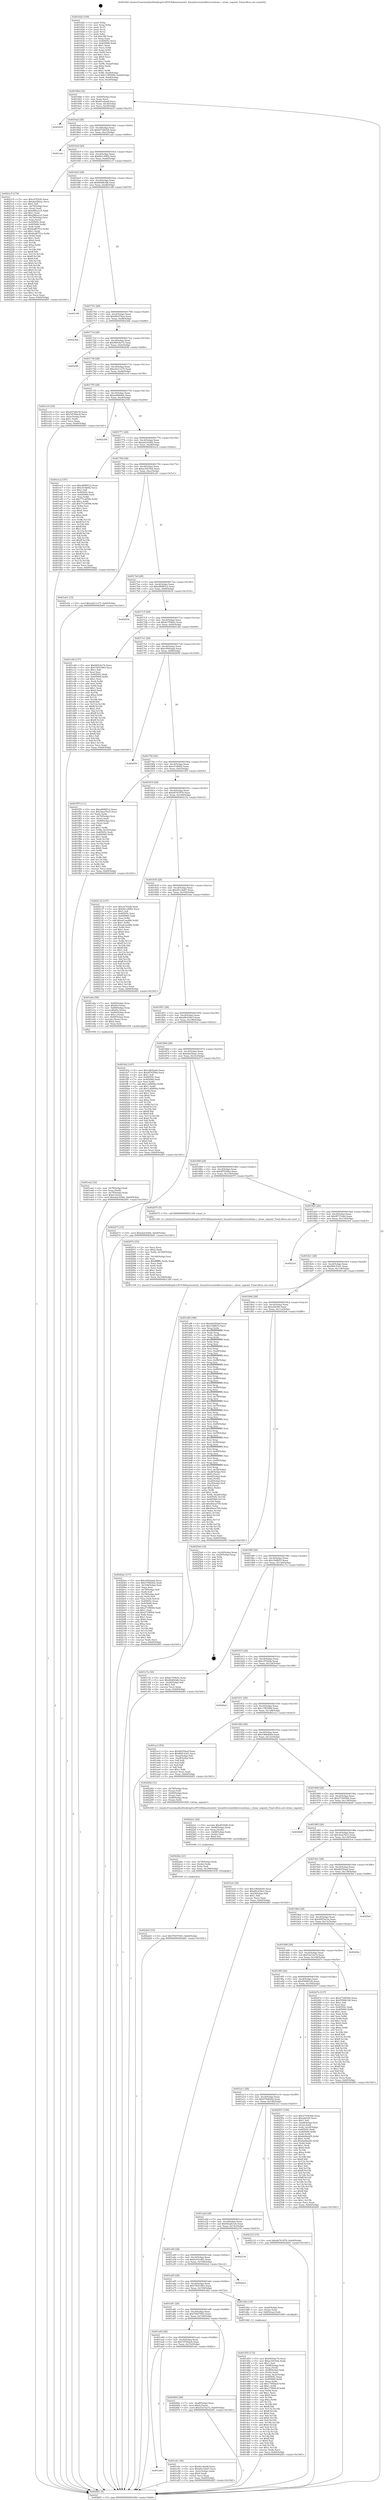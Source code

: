 digraph "0x401620" {
  label = "0x401620 (/mnt/c/Users/mathe/Desktop/tcc/POCII/binaries/extr_linuxdriversmtddevicesslram.c_slram_unpoint_Final-ollvm.out::main(0))"
  labelloc = "t"
  node[shape=record]

  Entry [label="",width=0.3,height=0.3,shape=circle,fillcolor=black,style=filled]
  "0x40168d" [label="{
     0x40168d [32]\l
     | [instrs]\l
     &nbsp;&nbsp;0x40168d \<+6\>: mov -0xb0(%rbp),%eax\l
     &nbsp;&nbsp;0x401693 \<+2\>: mov %eax,%ecx\l
     &nbsp;&nbsp;0x401695 \<+6\>: sub $0x81cdaa4f,%ecx\l
     &nbsp;&nbsp;0x40169b \<+6\>: mov %eax,-0xc4(%rbp)\l
     &nbsp;&nbsp;0x4016a1 \<+6\>: mov %ecx,-0xc8(%rbp)\l
     &nbsp;&nbsp;0x4016a7 \<+6\>: je 000000000040243f \<main+0xe1f\>\l
  }"]
  "0x40243f" [label="{
     0x40243f\l
  }", style=dashed]
  "0x4016ad" [label="{
     0x4016ad [28]\l
     | [instrs]\l
     &nbsp;&nbsp;0x4016ad \<+5\>: jmp 00000000004016b2 \<main+0x92\>\l
     &nbsp;&nbsp;0x4016b2 \<+6\>: mov -0xc4(%rbp),%eax\l
     &nbsp;&nbsp;0x4016b8 \<+5\>: sub $0x83728230,%eax\l
     &nbsp;&nbsp;0x4016bd \<+6\>: mov %eax,-0xcc(%rbp)\l
     &nbsp;&nbsp;0x4016c3 \<+6\>: je 0000000000401e2e \<main+0x80e\>\l
  }"]
  Exit [label="",width=0.3,height=0.3,shape=circle,fillcolor=black,style=filled,peripheries=2]
  "0x401e2e" [label="{
     0x401e2e\l
  }", style=dashed]
  "0x4016c9" [label="{
     0x4016c9 [28]\l
     | [instrs]\l
     &nbsp;&nbsp;0x4016c9 \<+5\>: jmp 00000000004016ce \<main+0xae\>\l
     &nbsp;&nbsp;0x4016ce \<+6\>: mov -0xc4(%rbp),%eax\l
     &nbsp;&nbsp;0x4016d4 \<+5\>: sub $0x861c4902,%eax\l
     &nbsp;&nbsp;0x4016d9 \<+6\>: mov %eax,-0xd0(%rbp)\l
     &nbsp;&nbsp;0x4016df \<+6\>: je 00000000004021c5 \<main+0xba5\>\l
  }"]
  "0x4022d3" [label="{
     0x4022d3 [15]\l
     | [instrs]\l
     &nbsp;&nbsp;0x4022d3 \<+10\>: movl $0x79457603,-0xb0(%rbp)\l
     &nbsp;&nbsp;0x4022dd \<+5\>: jmp 00000000004026f1 \<main+0x10d1\>\l
  }"]
  "0x4021c5" [label="{
     0x4021c5 [174]\l
     | [instrs]\l
     &nbsp;&nbsp;0x4021c5 \<+5\>: mov $0xc47022b,%eax\l
     &nbsp;&nbsp;0x4021ca \<+5\>: mov $0xdad3baac,%ecx\l
     &nbsp;&nbsp;0x4021cf \<+2\>: mov $0x1,%dl\l
     &nbsp;&nbsp;0x4021d1 \<+4\>: mov -0x70(%rbp),%rsi\l
     &nbsp;&nbsp;0x4021d5 \<+2\>: mov (%rsi),%edi\l
     &nbsp;&nbsp;0x4021d7 \<+6\>: sub $0xd9fea1e5,%edi\l
     &nbsp;&nbsp;0x4021dd \<+3\>: add $0x1,%edi\l
     &nbsp;&nbsp;0x4021e0 \<+6\>: add $0xd9fea1e5,%edi\l
     &nbsp;&nbsp;0x4021e6 \<+4\>: mov -0x70(%rbp),%rsi\l
     &nbsp;&nbsp;0x4021ea \<+2\>: mov %edi,(%rsi)\l
     &nbsp;&nbsp;0x4021ec \<+7\>: mov 0x40505c,%edi\l
     &nbsp;&nbsp;0x4021f3 \<+8\>: mov 0x405060,%r8d\l
     &nbsp;&nbsp;0x4021fb \<+3\>: mov %edi,%r9d\l
     &nbsp;&nbsp;0x4021fe \<+7\>: sub $0x6ed8751a,%r9d\l
     &nbsp;&nbsp;0x402205 \<+4\>: sub $0x1,%r9d\l
     &nbsp;&nbsp;0x402209 \<+7\>: add $0x6ed8751a,%r9d\l
     &nbsp;&nbsp;0x402210 \<+4\>: imul %r9d,%edi\l
     &nbsp;&nbsp;0x402214 \<+3\>: and $0x1,%edi\l
     &nbsp;&nbsp;0x402217 \<+3\>: cmp $0x0,%edi\l
     &nbsp;&nbsp;0x40221a \<+4\>: sete %r10b\l
     &nbsp;&nbsp;0x40221e \<+4\>: cmp $0xa,%r8d\l
     &nbsp;&nbsp;0x402222 \<+4\>: setl %r11b\l
     &nbsp;&nbsp;0x402226 \<+3\>: mov %r10b,%bl\l
     &nbsp;&nbsp;0x402229 \<+3\>: xor $0xff,%bl\l
     &nbsp;&nbsp;0x40222c \<+3\>: mov %r11b,%r14b\l
     &nbsp;&nbsp;0x40222f \<+4\>: xor $0xff,%r14b\l
     &nbsp;&nbsp;0x402233 \<+3\>: xor $0x0,%dl\l
     &nbsp;&nbsp;0x402236 \<+3\>: mov %bl,%r15b\l
     &nbsp;&nbsp;0x402239 \<+4\>: and $0x0,%r15b\l
     &nbsp;&nbsp;0x40223d \<+3\>: and %dl,%r10b\l
     &nbsp;&nbsp;0x402240 \<+3\>: mov %r14b,%r12b\l
     &nbsp;&nbsp;0x402243 \<+4\>: and $0x0,%r12b\l
     &nbsp;&nbsp;0x402247 \<+3\>: and %dl,%r11b\l
     &nbsp;&nbsp;0x40224a \<+3\>: or %r10b,%r15b\l
     &nbsp;&nbsp;0x40224d \<+3\>: or %r11b,%r12b\l
     &nbsp;&nbsp;0x402250 \<+3\>: xor %r12b,%r15b\l
     &nbsp;&nbsp;0x402253 \<+3\>: or %r14b,%bl\l
     &nbsp;&nbsp;0x402256 \<+3\>: xor $0xff,%bl\l
     &nbsp;&nbsp;0x402259 \<+3\>: or $0x0,%dl\l
     &nbsp;&nbsp;0x40225c \<+2\>: and %dl,%bl\l
     &nbsp;&nbsp;0x40225e \<+3\>: or %bl,%r15b\l
     &nbsp;&nbsp;0x402261 \<+4\>: test $0x1,%r15b\l
     &nbsp;&nbsp;0x402265 \<+3\>: cmovne %ecx,%eax\l
     &nbsp;&nbsp;0x402268 \<+6\>: mov %eax,-0xb0(%rbp)\l
     &nbsp;&nbsp;0x40226e \<+5\>: jmp 00000000004026f1 \<main+0x10d1\>\l
  }"]
  "0x4016e5" [label="{
     0x4016e5 [28]\l
     | [instrs]\l
     &nbsp;&nbsp;0x4016e5 \<+5\>: jmp 00000000004016ea \<main+0xca\>\l
     &nbsp;&nbsp;0x4016ea \<+6\>: mov -0xc4(%rbp),%eax\l
     &nbsp;&nbsp;0x4016f0 \<+5\>: sub $0x864fb3db,%eax\l
     &nbsp;&nbsp;0x4016f5 \<+6\>: mov %eax,-0xd4(%rbp)\l
     &nbsp;&nbsp;0x4016fb \<+6\>: je 0000000000401c98 \<main+0x678\>\l
  }"]
  "0x4022be" [label="{
     0x4022be [21]\l
     | [instrs]\l
     &nbsp;&nbsp;0x4022be \<+4\>: mov -0x78(%rbp),%rdx\l
     &nbsp;&nbsp;0x4022c2 \<+3\>: mov (%rdx),%rdx\l
     &nbsp;&nbsp;0x4022c5 \<+3\>: mov %rdx,%rdi\l
     &nbsp;&nbsp;0x4022c8 \<+6\>: mov %eax,-0x168(%rbp)\l
     &nbsp;&nbsp;0x4022ce \<+5\>: call 0000000000401030 \<free@plt\>\l
     | [calls]\l
     &nbsp;&nbsp;0x401030 \{1\} (unknown)\l
  }"]
  "0x401c98" [label="{
     0x401c98\l
  }", style=dashed]
  "0x401701" [label="{
     0x401701 [28]\l
     | [instrs]\l
     &nbsp;&nbsp;0x401701 \<+5\>: jmp 0000000000401706 \<main+0xe6\>\l
     &nbsp;&nbsp;0x401706 \<+6\>: mov -0xc4(%rbp),%eax\l
     &nbsp;&nbsp;0x40170c \<+5\>: sub $0x89c076ca,%eax\l
     &nbsp;&nbsp;0x401711 \<+6\>: mov %eax,-0xd8(%rbp)\l
     &nbsp;&nbsp;0x401717 \<+6\>: je 00000000004023bb \<main+0xd9b\>\l
  }"]
  "0x4022a1" [label="{
     0x4022a1 [29]\l
     | [instrs]\l
     &nbsp;&nbsp;0x4022a1 \<+10\>: movabs $0x4030d6,%rdi\l
     &nbsp;&nbsp;0x4022ab \<+4\>: mov -0x68(%rbp),%rdx\l
     &nbsp;&nbsp;0x4022af \<+2\>: mov %eax,(%rdx)\l
     &nbsp;&nbsp;0x4022b1 \<+4\>: mov -0x68(%rbp),%rdx\l
     &nbsp;&nbsp;0x4022b5 \<+2\>: mov (%rdx),%esi\l
     &nbsp;&nbsp;0x4022b7 \<+2\>: mov $0x0,%al\l
     &nbsp;&nbsp;0x4022b9 \<+5\>: call 0000000000401040 \<printf@plt\>\l
     | [calls]\l
     &nbsp;&nbsp;0x401040 \{1\} (unknown)\l
  }"]
  "0x4023bb" [label="{
     0x4023bb\l
  }", style=dashed]
  "0x40171d" [label="{
     0x40171d [28]\l
     | [instrs]\l
     &nbsp;&nbsp;0x40171d \<+5\>: jmp 0000000000401722 \<main+0x102\>\l
     &nbsp;&nbsp;0x401722 \<+6\>: mov -0xc4(%rbp),%eax\l
     &nbsp;&nbsp;0x401728 \<+5\>: sub $0x945cbc74,%eax\l
     &nbsp;&nbsp;0x40172d \<+6\>: mov %eax,-0xdc(%rbp)\l
     &nbsp;&nbsp;0x401733 \<+6\>: je 00000000004025fb \<main+0xfdb\>\l
  }"]
  "0x4020ae" [label="{
     0x4020ae [117]\l
     | [instrs]\l
     &nbsp;&nbsp;0x4020ae \<+5\>: mov $0xc0042aab,%ecx\l
     &nbsp;&nbsp;0x4020b3 \<+5\>: mov $0x57f48262,%edx\l
     &nbsp;&nbsp;0x4020b8 \<+6\>: mov -0x164(%rbp),%esi\l
     &nbsp;&nbsp;0x4020be \<+3\>: imul %eax,%esi\l
     &nbsp;&nbsp;0x4020c1 \<+4\>: mov -0x78(%rbp),%r8\l
     &nbsp;&nbsp;0x4020c5 \<+3\>: mov (%r8),%r8\l
     &nbsp;&nbsp;0x4020c8 \<+4\>: mov -0x70(%rbp),%r9\l
     &nbsp;&nbsp;0x4020cc \<+3\>: movslq (%r9),%r9\l
     &nbsp;&nbsp;0x4020cf \<+4\>: mov %esi,(%r8,%r9,4)\l
     &nbsp;&nbsp;0x4020d3 \<+7\>: mov 0x40505c,%eax\l
     &nbsp;&nbsp;0x4020da \<+7\>: mov 0x405060,%esi\l
     &nbsp;&nbsp;0x4020e1 \<+2\>: mov %eax,%edi\l
     &nbsp;&nbsp;0x4020e3 \<+6\>: sub $0x271f8004,%edi\l
     &nbsp;&nbsp;0x4020e9 \<+3\>: sub $0x1,%edi\l
     &nbsp;&nbsp;0x4020ec \<+6\>: add $0x271f8004,%edi\l
     &nbsp;&nbsp;0x4020f2 \<+3\>: imul %edi,%eax\l
     &nbsp;&nbsp;0x4020f5 \<+3\>: and $0x1,%eax\l
     &nbsp;&nbsp;0x4020f8 \<+3\>: cmp $0x0,%eax\l
     &nbsp;&nbsp;0x4020fb \<+4\>: sete %r10b\l
     &nbsp;&nbsp;0x4020ff \<+3\>: cmp $0xa,%esi\l
     &nbsp;&nbsp;0x402102 \<+4\>: setl %r11b\l
     &nbsp;&nbsp;0x402106 \<+3\>: mov %r10b,%bl\l
     &nbsp;&nbsp;0x402109 \<+3\>: and %r11b,%bl\l
     &nbsp;&nbsp;0x40210c \<+3\>: xor %r11b,%r10b\l
     &nbsp;&nbsp;0x40210f \<+3\>: or %r10b,%bl\l
     &nbsp;&nbsp;0x402112 \<+3\>: test $0x1,%bl\l
     &nbsp;&nbsp;0x402115 \<+3\>: cmovne %edx,%ecx\l
     &nbsp;&nbsp;0x402118 \<+6\>: mov %ecx,-0xb0(%rbp)\l
     &nbsp;&nbsp;0x40211e \<+5\>: jmp 00000000004026f1 \<main+0x10d1\>\l
  }"]
  "0x4025fb" [label="{
     0x4025fb\l
  }", style=dashed]
  "0x401739" [label="{
     0x401739 [28]\l
     | [instrs]\l
     &nbsp;&nbsp;0x401739 \<+5\>: jmp 000000000040173e \<main+0x11e\>\l
     &nbsp;&nbsp;0x40173e \<+6\>: mov -0xc4(%rbp),%eax\l
     &nbsp;&nbsp;0x401744 \<+5\>: sub $0xa4211a75,%eax\l
     &nbsp;&nbsp;0x401749 \<+6\>: mov %eax,-0xe0(%rbp)\l
     &nbsp;&nbsp;0x40174f \<+6\>: je 0000000000401e10 \<main+0x7f0\>\l
  }"]
  "0x40207a" [label="{
     0x40207a [52]\l
     | [instrs]\l
     &nbsp;&nbsp;0x40207a \<+2\>: xor %ecx,%ecx\l
     &nbsp;&nbsp;0x40207c \<+5\>: mov $0x2,%edx\l
     &nbsp;&nbsp;0x402081 \<+6\>: mov %edx,-0x160(%rbp)\l
     &nbsp;&nbsp;0x402087 \<+1\>: cltd\l
     &nbsp;&nbsp;0x402088 \<+6\>: mov -0x160(%rbp),%esi\l
     &nbsp;&nbsp;0x40208e \<+2\>: idiv %esi\l
     &nbsp;&nbsp;0x402090 \<+6\>: imul $0xfffffffe,%edx,%edx\l
     &nbsp;&nbsp;0x402096 \<+2\>: mov %ecx,%edi\l
     &nbsp;&nbsp;0x402098 \<+2\>: sub %edx,%edi\l
     &nbsp;&nbsp;0x40209a \<+2\>: mov %ecx,%edx\l
     &nbsp;&nbsp;0x40209c \<+3\>: sub $0x1,%edx\l
     &nbsp;&nbsp;0x40209f \<+2\>: add %edx,%edi\l
     &nbsp;&nbsp;0x4020a1 \<+2\>: sub %edi,%ecx\l
     &nbsp;&nbsp;0x4020a3 \<+6\>: mov %ecx,-0x164(%rbp)\l
     &nbsp;&nbsp;0x4020a9 \<+5\>: call 0000000000401160 \<next_i\>\l
     | [calls]\l
     &nbsp;&nbsp;0x401160 \{1\} (/mnt/c/Users/mathe/Desktop/tcc/POCII/binaries/extr_linuxdriversmtddevicesslram.c_slram_unpoint_Final-ollvm.out::next_i)\l
  }"]
  "0x401e10" [label="{
     0x401e10 [30]\l
     | [instrs]\l
     &nbsp;&nbsp;0x401e10 \<+5\>: mov $0x83728230,%eax\l
     &nbsp;&nbsp;0x401e15 \<+5\>: mov $0x7d700ac8,%ecx\l
     &nbsp;&nbsp;0x401e1a \<+3\>: mov -0x2c(%rbp),%edx\l
     &nbsp;&nbsp;0x401e1d \<+3\>: cmp $0x1,%edx\l
     &nbsp;&nbsp;0x401e20 \<+3\>: cmovl %ecx,%eax\l
     &nbsp;&nbsp;0x401e23 \<+6\>: mov %eax,-0xb0(%rbp)\l
     &nbsp;&nbsp;0x401e29 \<+5\>: jmp 00000000004026f1 \<main+0x10d1\>\l
  }"]
  "0x401755" [label="{
     0x401755 [28]\l
     | [instrs]\l
     &nbsp;&nbsp;0x401755 \<+5\>: jmp 000000000040175a \<main+0x13a\>\l
     &nbsp;&nbsp;0x40175a \<+6\>: mov -0xc4(%rbp),%eax\l
     &nbsp;&nbsp;0x401760 \<+5\>: sub $0xaa9bb0dc,%eax\l
     &nbsp;&nbsp;0x401765 \<+6\>: mov %eax,-0xe4(%rbp)\l
     &nbsp;&nbsp;0x40176b \<+6\>: je 0000000000402358 \<main+0xd38\>\l
  }"]
  "0x401ea2" [label="{
     0x401ea2 [32]\l
     | [instrs]\l
     &nbsp;&nbsp;0x401ea2 \<+4\>: mov -0x78(%rbp),%rdi\l
     &nbsp;&nbsp;0x401ea6 \<+3\>: mov %rax,(%rdi)\l
     &nbsp;&nbsp;0x401ea9 \<+4\>: mov -0x70(%rbp),%rax\l
     &nbsp;&nbsp;0x401ead \<+6\>: movl $0x0,(%rax)\l
     &nbsp;&nbsp;0x401eb3 \<+10\>: movl $0xab2c0282,-0xb0(%rbp)\l
     &nbsp;&nbsp;0x401ebd \<+5\>: jmp 00000000004026f1 \<main+0x10d1\>\l
  }"]
  "0x402358" [label="{
     0x402358\l
  }", style=dashed]
  "0x401771" [label="{
     0x401771 [28]\l
     | [instrs]\l
     &nbsp;&nbsp;0x401771 \<+5\>: jmp 0000000000401776 \<main+0x156\>\l
     &nbsp;&nbsp;0x401776 \<+6\>: mov -0xc4(%rbp),%eax\l
     &nbsp;&nbsp;0x40177c \<+5\>: sub $0xab2c0282,%eax\l
     &nbsp;&nbsp;0x401781 \<+6\>: mov %eax,-0xe8(%rbp)\l
     &nbsp;&nbsp;0x401787 \<+6\>: je 0000000000401ec2 \<main+0x8a2\>\l
  }"]
  "0x401ab9" [label="{
     0x401ab9\l
  }", style=dashed]
  "0x401ec2" [label="{
     0x401ec2 [147]\l
     | [instrs]\l
     &nbsp;&nbsp;0x401ec2 \<+5\>: mov $0xaf098512,%eax\l
     &nbsp;&nbsp;0x401ec7 \<+5\>: mov $0xcf14b6f2,%ecx\l
     &nbsp;&nbsp;0x401ecc \<+2\>: mov $0x1,%dl\l
     &nbsp;&nbsp;0x401ece \<+7\>: mov 0x40505c,%esi\l
     &nbsp;&nbsp;0x401ed5 \<+7\>: mov 0x405060,%edi\l
     &nbsp;&nbsp;0x401edc \<+3\>: mov %esi,%r8d\l
     &nbsp;&nbsp;0x401edf \<+7\>: sub $0x771e659b,%r8d\l
     &nbsp;&nbsp;0x401ee6 \<+4\>: sub $0x1,%r8d\l
     &nbsp;&nbsp;0x401eea \<+7\>: add $0x771e659b,%r8d\l
     &nbsp;&nbsp;0x401ef1 \<+4\>: imul %r8d,%esi\l
     &nbsp;&nbsp;0x401ef5 \<+3\>: and $0x1,%esi\l
     &nbsp;&nbsp;0x401ef8 \<+3\>: cmp $0x0,%esi\l
     &nbsp;&nbsp;0x401efb \<+4\>: sete %r9b\l
     &nbsp;&nbsp;0x401eff \<+3\>: cmp $0xa,%edi\l
     &nbsp;&nbsp;0x401f02 \<+4\>: setl %r10b\l
     &nbsp;&nbsp;0x401f06 \<+3\>: mov %r9b,%r11b\l
     &nbsp;&nbsp;0x401f09 \<+4\>: xor $0xff,%r11b\l
     &nbsp;&nbsp;0x401f0d \<+3\>: mov %r10b,%bl\l
     &nbsp;&nbsp;0x401f10 \<+3\>: xor $0xff,%bl\l
     &nbsp;&nbsp;0x401f13 \<+3\>: xor $0x1,%dl\l
     &nbsp;&nbsp;0x401f16 \<+3\>: mov %r11b,%r14b\l
     &nbsp;&nbsp;0x401f19 \<+4\>: and $0xff,%r14b\l
     &nbsp;&nbsp;0x401f1d \<+3\>: and %dl,%r9b\l
     &nbsp;&nbsp;0x401f20 \<+3\>: mov %bl,%r15b\l
     &nbsp;&nbsp;0x401f23 \<+4\>: and $0xff,%r15b\l
     &nbsp;&nbsp;0x401f27 \<+3\>: and %dl,%r10b\l
     &nbsp;&nbsp;0x401f2a \<+3\>: or %r9b,%r14b\l
     &nbsp;&nbsp;0x401f2d \<+3\>: or %r10b,%r15b\l
     &nbsp;&nbsp;0x401f30 \<+3\>: xor %r15b,%r14b\l
     &nbsp;&nbsp;0x401f33 \<+3\>: or %bl,%r11b\l
     &nbsp;&nbsp;0x401f36 \<+4\>: xor $0xff,%r11b\l
     &nbsp;&nbsp;0x401f3a \<+3\>: or $0x1,%dl\l
     &nbsp;&nbsp;0x401f3d \<+3\>: and %dl,%r11b\l
     &nbsp;&nbsp;0x401f40 \<+3\>: or %r11b,%r14b\l
     &nbsp;&nbsp;0x401f43 \<+4\>: test $0x1,%r14b\l
     &nbsp;&nbsp;0x401f47 \<+3\>: cmovne %ecx,%eax\l
     &nbsp;&nbsp;0x401f4a \<+6\>: mov %eax,-0xb0(%rbp)\l
     &nbsp;&nbsp;0x401f50 \<+5\>: jmp 00000000004026f1 \<main+0x10d1\>\l
  }"]
  "0x40178d" [label="{
     0x40178d [28]\l
     | [instrs]\l
     &nbsp;&nbsp;0x40178d \<+5\>: jmp 0000000000401792 \<main+0x172\>\l
     &nbsp;&nbsp;0x401792 \<+6\>: mov -0xc4(%rbp),%eax\l
     &nbsp;&nbsp;0x401798 \<+5\>: sub $0xac5435eb,%eax\l
     &nbsp;&nbsp;0x40179d \<+6\>: mov %eax,-0xec(%rbp)\l
     &nbsp;&nbsp;0x4017a3 \<+6\>: je 0000000000401e01 \<main+0x7e1\>\l
  }"]
  "0x401e4c" [label="{
     0x401e4c [30]\l
     | [instrs]\l
     &nbsp;&nbsp;0x401e4c \<+5\>: mov $0x81cdaa4f,%eax\l
     &nbsp;&nbsp;0x401e51 \<+5\>: mov $0xd5c1da67,%ecx\l
     &nbsp;&nbsp;0x401e56 \<+3\>: mov -0x2c(%rbp),%edx\l
     &nbsp;&nbsp;0x401e59 \<+3\>: cmp $0x0,%edx\l
     &nbsp;&nbsp;0x401e5c \<+3\>: cmove %ecx,%eax\l
     &nbsp;&nbsp;0x401e5f \<+6\>: mov %eax,-0xb0(%rbp)\l
     &nbsp;&nbsp;0x401e65 \<+5\>: jmp 00000000004026f1 \<main+0x10d1\>\l
  }"]
  "0x401e01" [label="{
     0x401e01 [15]\l
     | [instrs]\l
     &nbsp;&nbsp;0x401e01 \<+10\>: movl $0xa4211a75,-0xb0(%rbp)\l
     &nbsp;&nbsp;0x401e0b \<+5\>: jmp 00000000004026f1 \<main+0x10d1\>\l
  }"]
  "0x4017a9" [label="{
     0x4017a9 [28]\l
     | [instrs]\l
     &nbsp;&nbsp;0x4017a9 \<+5\>: jmp 00000000004017ae \<main+0x18e\>\l
     &nbsp;&nbsp;0x4017ae \<+6\>: mov -0xc4(%rbp),%eax\l
     &nbsp;&nbsp;0x4017b4 \<+5\>: sub $0xaf098512,%eax\l
     &nbsp;&nbsp;0x4017b9 \<+6\>: mov %eax,-0xf0(%rbp)\l
     &nbsp;&nbsp;0x4017bf \<+6\>: je 0000000000402634 \<main+0x1014\>\l
  }"]
  "0x401a9d" [label="{
     0x401a9d [28]\l
     | [instrs]\l
     &nbsp;&nbsp;0x401a9d \<+5\>: jmp 0000000000401aa2 \<main+0x482\>\l
     &nbsp;&nbsp;0x401aa2 \<+6\>: mov -0xc4(%rbp),%eax\l
     &nbsp;&nbsp;0x401aa8 \<+5\>: sub $0x7d700ac8,%eax\l
     &nbsp;&nbsp;0x401aad \<+6\>: mov %eax,-0x15c(%rbp)\l
     &nbsp;&nbsp;0x401ab3 \<+6\>: je 0000000000401e4c \<main+0x82c\>\l
  }"]
  "0x402634" [label="{
     0x402634\l
  }", style=dashed]
  "0x4017c5" [label="{
     0x4017c5 [28]\l
     | [instrs]\l
     &nbsp;&nbsp;0x4017c5 \<+5\>: jmp 00000000004017ca \<main+0x1aa\>\l
     &nbsp;&nbsp;0x4017ca \<+6\>: mov -0xc4(%rbp),%eax\l
     &nbsp;&nbsp;0x4017d0 \<+5\>: sub $0xbc759b5c,%eax\l
     &nbsp;&nbsp;0x4017d5 \<+6\>: mov %eax,-0xf4(%rbp)\l
     &nbsp;&nbsp;0x4017db \<+6\>: je 0000000000401cb9 \<main+0x699\>\l
  }"]
  "0x402462" [label="{
     0x402462 [28]\l
     | [instrs]\l
     &nbsp;&nbsp;0x402462 \<+7\>: mov -0xa8(%rbp),%rax\l
     &nbsp;&nbsp;0x402469 \<+6\>: movl $0x0,(%rax)\l
     &nbsp;&nbsp;0x40246f \<+10\>: movl $0x53a72a7a,-0xb0(%rbp)\l
     &nbsp;&nbsp;0x402479 \<+5\>: jmp 00000000004026f1 \<main+0x10d1\>\l
  }"]
  "0x401cb9" [label="{
     0x401cb9 [137]\l
     | [instrs]\l
     &nbsp;&nbsp;0x401cb9 \<+5\>: mov $0x945cbc74,%eax\l
     &nbsp;&nbsp;0x401cbe \<+5\>: mov $0x75651883,%ecx\l
     &nbsp;&nbsp;0x401cc3 \<+2\>: mov $0x1,%dl\l
     &nbsp;&nbsp;0x401cc5 \<+2\>: xor %esi,%esi\l
     &nbsp;&nbsp;0x401cc7 \<+7\>: mov 0x40505c,%edi\l
     &nbsp;&nbsp;0x401cce \<+8\>: mov 0x405060,%r8d\l
     &nbsp;&nbsp;0x401cd6 \<+3\>: sub $0x1,%esi\l
     &nbsp;&nbsp;0x401cd9 \<+3\>: mov %edi,%r9d\l
     &nbsp;&nbsp;0x401cdc \<+3\>: add %esi,%r9d\l
     &nbsp;&nbsp;0x401cdf \<+4\>: imul %r9d,%edi\l
     &nbsp;&nbsp;0x401ce3 \<+3\>: and $0x1,%edi\l
     &nbsp;&nbsp;0x401ce6 \<+3\>: cmp $0x0,%edi\l
     &nbsp;&nbsp;0x401ce9 \<+4\>: sete %r10b\l
     &nbsp;&nbsp;0x401ced \<+4\>: cmp $0xa,%r8d\l
     &nbsp;&nbsp;0x401cf1 \<+4\>: setl %r11b\l
     &nbsp;&nbsp;0x401cf5 \<+3\>: mov %r10b,%bl\l
     &nbsp;&nbsp;0x401cf8 \<+3\>: xor $0xff,%bl\l
     &nbsp;&nbsp;0x401cfb \<+3\>: mov %r11b,%r14b\l
     &nbsp;&nbsp;0x401cfe \<+4\>: xor $0xff,%r14b\l
     &nbsp;&nbsp;0x401d02 \<+3\>: xor $0x1,%dl\l
     &nbsp;&nbsp;0x401d05 \<+3\>: mov %bl,%r15b\l
     &nbsp;&nbsp;0x401d08 \<+4\>: and $0xff,%r15b\l
     &nbsp;&nbsp;0x401d0c \<+3\>: and %dl,%r10b\l
     &nbsp;&nbsp;0x401d0f \<+3\>: mov %r14b,%r12b\l
     &nbsp;&nbsp;0x401d12 \<+4\>: and $0xff,%r12b\l
     &nbsp;&nbsp;0x401d16 \<+3\>: and %dl,%r11b\l
     &nbsp;&nbsp;0x401d19 \<+3\>: or %r10b,%r15b\l
     &nbsp;&nbsp;0x401d1c \<+3\>: or %r11b,%r12b\l
     &nbsp;&nbsp;0x401d1f \<+3\>: xor %r12b,%r15b\l
     &nbsp;&nbsp;0x401d22 \<+3\>: or %r14b,%bl\l
     &nbsp;&nbsp;0x401d25 \<+3\>: xor $0xff,%bl\l
     &nbsp;&nbsp;0x401d28 \<+3\>: or $0x1,%dl\l
     &nbsp;&nbsp;0x401d2b \<+2\>: and %dl,%bl\l
     &nbsp;&nbsp;0x401d2d \<+3\>: or %bl,%r15b\l
     &nbsp;&nbsp;0x401d30 \<+4\>: test $0x1,%r15b\l
     &nbsp;&nbsp;0x401d34 \<+3\>: cmovne %ecx,%eax\l
     &nbsp;&nbsp;0x401d37 \<+6\>: mov %eax,-0xb0(%rbp)\l
     &nbsp;&nbsp;0x401d3d \<+5\>: jmp 00000000004026f1 \<main+0x10d1\>\l
  }"]
  "0x4017e1" [label="{
     0x4017e1 [28]\l
     | [instrs]\l
     &nbsp;&nbsp;0x4017e1 \<+5\>: jmp 00000000004017e6 \<main+0x1c6\>\l
     &nbsp;&nbsp;0x4017e6 \<+6\>: mov -0xc4(%rbp),%eax\l
     &nbsp;&nbsp;0x4017ec \<+5\>: sub $0xc0042aab,%eax\l
     &nbsp;&nbsp;0x4017f1 \<+6\>: mov %eax,-0xf8(%rbp)\l
     &nbsp;&nbsp;0x4017f7 \<+6\>: je 0000000000402659 \<main+0x1039\>\l
  }"]
  "0x401d55" [label="{
     0x401d55 [172]\l
     | [instrs]\l
     &nbsp;&nbsp;0x401d55 \<+5\>: mov $0x945cbc74,%ecx\l
     &nbsp;&nbsp;0x401d5a \<+5\>: mov $0xac5435eb,%edx\l
     &nbsp;&nbsp;0x401d5f \<+3\>: mov $0x1,%sil\l
     &nbsp;&nbsp;0x401d62 \<+7\>: mov -0x98(%rbp),%rdi\l
     &nbsp;&nbsp;0x401d69 \<+2\>: mov %eax,(%rdi)\l
     &nbsp;&nbsp;0x401d6b \<+7\>: mov -0x98(%rbp),%rdi\l
     &nbsp;&nbsp;0x401d72 \<+2\>: mov (%rdi),%eax\l
     &nbsp;&nbsp;0x401d74 \<+3\>: mov %eax,-0x2c(%rbp)\l
     &nbsp;&nbsp;0x401d77 \<+7\>: mov 0x40505c,%eax\l
     &nbsp;&nbsp;0x401d7e \<+8\>: mov 0x405060,%r8d\l
     &nbsp;&nbsp;0x401d86 \<+3\>: mov %eax,%r9d\l
     &nbsp;&nbsp;0x401d89 \<+7\>: sub $0x1790bb3f,%r9d\l
     &nbsp;&nbsp;0x401d90 \<+4\>: sub $0x1,%r9d\l
     &nbsp;&nbsp;0x401d94 \<+7\>: add $0x1790bb3f,%r9d\l
     &nbsp;&nbsp;0x401d9b \<+4\>: imul %r9d,%eax\l
     &nbsp;&nbsp;0x401d9f \<+3\>: and $0x1,%eax\l
     &nbsp;&nbsp;0x401da2 \<+3\>: cmp $0x0,%eax\l
     &nbsp;&nbsp;0x401da5 \<+4\>: sete %r10b\l
     &nbsp;&nbsp;0x401da9 \<+4\>: cmp $0xa,%r8d\l
     &nbsp;&nbsp;0x401dad \<+4\>: setl %r11b\l
     &nbsp;&nbsp;0x401db1 \<+3\>: mov %r10b,%bl\l
     &nbsp;&nbsp;0x401db4 \<+3\>: xor $0xff,%bl\l
     &nbsp;&nbsp;0x401db7 \<+3\>: mov %r11b,%r14b\l
     &nbsp;&nbsp;0x401dba \<+4\>: xor $0xff,%r14b\l
     &nbsp;&nbsp;0x401dbe \<+4\>: xor $0x0,%sil\l
     &nbsp;&nbsp;0x401dc2 \<+3\>: mov %bl,%r15b\l
     &nbsp;&nbsp;0x401dc5 \<+4\>: and $0x0,%r15b\l
     &nbsp;&nbsp;0x401dc9 \<+3\>: and %sil,%r10b\l
     &nbsp;&nbsp;0x401dcc \<+3\>: mov %r14b,%r12b\l
     &nbsp;&nbsp;0x401dcf \<+4\>: and $0x0,%r12b\l
     &nbsp;&nbsp;0x401dd3 \<+3\>: and %sil,%r11b\l
     &nbsp;&nbsp;0x401dd6 \<+3\>: or %r10b,%r15b\l
     &nbsp;&nbsp;0x401dd9 \<+3\>: or %r11b,%r12b\l
     &nbsp;&nbsp;0x401ddc \<+3\>: xor %r12b,%r15b\l
     &nbsp;&nbsp;0x401ddf \<+3\>: or %r14b,%bl\l
     &nbsp;&nbsp;0x401de2 \<+3\>: xor $0xff,%bl\l
     &nbsp;&nbsp;0x401de5 \<+4\>: or $0x0,%sil\l
     &nbsp;&nbsp;0x401de9 \<+3\>: and %sil,%bl\l
     &nbsp;&nbsp;0x401dec \<+3\>: or %bl,%r15b\l
     &nbsp;&nbsp;0x401def \<+4\>: test $0x1,%r15b\l
     &nbsp;&nbsp;0x401df3 \<+3\>: cmovne %edx,%ecx\l
     &nbsp;&nbsp;0x401df6 \<+6\>: mov %ecx,-0xb0(%rbp)\l
     &nbsp;&nbsp;0x401dfc \<+5\>: jmp 00000000004026f1 \<main+0x10d1\>\l
  }"]
  "0x402659" [label="{
     0x402659\l
  }", style=dashed]
  "0x4017fd" [label="{
     0x4017fd [28]\l
     | [instrs]\l
     &nbsp;&nbsp;0x4017fd \<+5\>: jmp 0000000000401802 \<main+0x1e2\>\l
     &nbsp;&nbsp;0x401802 \<+6\>: mov -0xc4(%rbp),%eax\l
     &nbsp;&nbsp;0x401808 \<+5\>: sub $0xcf14b6f2,%eax\l
     &nbsp;&nbsp;0x40180d \<+6\>: mov %eax,-0xfc(%rbp)\l
     &nbsp;&nbsp;0x401813 \<+6\>: je 0000000000401f55 \<main+0x935\>\l
  }"]
  "0x401a81" [label="{
     0x401a81 [28]\l
     | [instrs]\l
     &nbsp;&nbsp;0x401a81 \<+5\>: jmp 0000000000401a86 \<main+0x466\>\l
     &nbsp;&nbsp;0x401a86 \<+6\>: mov -0xc4(%rbp),%eax\l
     &nbsp;&nbsp;0x401a8c \<+5\>: sub $0x79457603,%eax\l
     &nbsp;&nbsp;0x401a91 \<+6\>: mov %eax,-0x158(%rbp)\l
     &nbsp;&nbsp;0x401a97 \<+6\>: je 0000000000402462 \<main+0xe42\>\l
  }"]
  "0x401f55" [label="{
     0x401f55 [111]\l
     | [instrs]\l
     &nbsp;&nbsp;0x401f55 \<+5\>: mov $0xaf098512,%eax\l
     &nbsp;&nbsp;0x401f5a \<+5\>: mov $0x3eea7b33,%ecx\l
     &nbsp;&nbsp;0x401f5f \<+2\>: xor %edx,%edx\l
     &nbsp;&nbsp;0x401f61 \<+4\>: mov -0x70(%rbp),%rsi\l
     &nbsp;&nbsp;0x401f65 \<+2\>: mov (%rsi),%edi\l
     &nbsp;&nbsp;0x401f67 \<+4\>: mov -0x80(%rbp),%rsi\l
     &nbsp;&nbsp;0x401f6b \<+2\>: cmp (%rsi),%edi\l
     &nbsp;&nbsp;0x401f6d \<+4\>: setl %r8b\l
     &nbsp;&nbsp;0x401f71 \<+4\>: and $0x1,%r8b\l
     &nbsp;&nbsp;0x401f75 \<+4\>: mov %r8b,-0x25(%rbp)\l
     &nbsp;&nbsp;0x401f79 \<+7\>: mov 0x40505c,%edi\l
     &nbsp;&nbsp;0x401f80 \<+8\>: mov 0x405060,%r9d\l
     &nbsp;&nbsp;0x401f88 \<+3\>: sub $0x1,%edx\l
     &nbsp;&nbsp;0x401f8b \<+3\>: mov %edi,%r10d\l
     &nbsp;&nbsp;0x401f8e \<+3\>: add %edx,%r10d\l
     &nbsp;&nbsp;0x401f91 \<+4\>: imul %r10d,%edi\l
     &nbsp;&nbsp;0x401f95 \<+3\>: and $0x1,%edi\l
     &nbsp;&nbsp;0x401f98 \<+3\>: cmp $0x0,%edi\l
     &nbsp;&nbsp;0x401f9b \<+4\>: sete %r8b\l
     &nbsp;&nbsp;0x401f9f \<+4\>: cmp $0xa,%r9d\l
     &nbsp;&nbsp;0x401fa3 \<+4\>: setl %r11b\l
     &nbsp;&nbsp;0x401fa7 \<+3\>: mov %r8b,%bl\l
     &nbsp;&nbsp;0x401faa \<+3\>: and %r11b,%bl\l
     &nbsp;&nbsp;0x401fad \<+3\>: xor %r11b,%r8b\l
     &nbsp;&nbsp;0x401fb0 \<+3\>: or %r8b,%bl\l
     &nbsp;&nbsp;0x401fb3 \<+3\>: test $0x1,%bl\l
     &nbsp;&nbsp;0x401fb6 \<+3\>: cmovne %ecx,%eax\l
     &nbsp;&nbsp;0x401fb9 \<+6\>: mov %eax,-0xb0(%rbp)\l
     &nbsp;&nbsp;0x401fbf \<+5\>: jmp 00000000004026f1 \<main+0x10d1\>\l
  }"]
  "0x401819" [label="{
     0x401819 [28]\l
     | [instrs]\l
     &nbsp;&nbsp;0x401819 \<+5\>: jmp 000000000040181e \<main+0x1fe\>\l
     &nbsp;&nbsp;0x40181e \<+6\>: mov -0xc4(%rbp),%eax\l
     &nbsp;&nbsp;0x401824 \<+5\>: sub $0xd4761878,%eax\l
     &nbsp;&nbsp;0x401829 \<+6\>: mov %eax,-0x100(%rbp)\l
     &nbsp;&nbsp;0x40182f \<+6\>: je 0000000000402132 \<main+0xb12\>\l
  }"]
  "0x401d42" [label="{
     0x401d42 [19]\l
     | [instrs]\l
     &nbsp;&nbsp;0x401d42 \<+7\>: mov -0xa0(%rbp),%rax\l
     &nbsp;&nbsp;0x401d49 \<+3\>: mov (%rax),%rax\l
     &nbsp;&nbsp;0x401d4c \<+4\>: mov 0x8(%rax),%rdi\l
     &nbsp;&nbsp;0x401d50 \<+5\>: call 0000000000401060 \<atoi@plt\>\l
     | [calls]\l
     &nbsp;&nbsp;0x401060 \{1\} (unknown)\l
  }"]
  "0x402132" [label="{
     0x402132 [147]\l
     | [instrs]\l
     &nbsp;&nbsp;0x402132 \<+5\>: mov $0xc47022b,%eax\l
     &nbsp;&nbsp;0x402137 \<+5\>: mov $0x861c4902,%ecx\l
     &nbsp;&nbsp;0x40213c \<+2\>: mov $0x1,%dl\l
     &nbsp;&nbsp;0x40213e \<+7\>: mov 0x40505c,%esi\l
     &nbsp;&nbsp;0x402145 \<+7\>: mov 0x405060,%edi\l
     &nbsp;&nbsp;0x40214c \<+3\>: mov %esi,%r8d\l
     &nbsp;&nbsp;0x40214f \<+7\>: add $0xa41aed8b,%r8d\l
     &nbsp;&nbsp;0x402156 \<+4\>: sub $0x1,%r8d\l
     &nbsp;&nbsp;0x40215a \<+7\>: sub $0xa41aed8b,%r8d\l
     &nbsp;&nbsp;0x402161 \<+4\>: imul %r8d,%esi\l
     &nbsp;&nbsp;0x402165 \<+3\>: and $0x1,%esi\l
     &nbsp;&nbsp;0x402168 \<+3\>: cmp $0x0,%esi\l
     &nbsp;&nbsp;0x40216b \<+4\>: sete %r9b\l
     &nbsp;&nbsp;0x40216f \<+3\>: cmp $0xa,%edi\l
     &nbsp;&nbsp;0x402172 \<+4\>: setl %r10b\l
     &nbsp;&nbsp;0x402176 \<+3\>: mov %r9b,%r11b\l
     &nbsp;&nbsp;0x402179 \<+4\>: xor $0xff,%r11b\l
     &nbsp;&nbsp;0x40217d \<+3\>: mov %r10b,%bl\l
     &nbsp;&nbsp;0x402180 \<+3\>: xor $0xff,%bl\l
     &nbsp;&nbsp;0x402183 \<+3\>: xor $0x1,%dl\l
     &nbsp;&nbsp;0x402186 \<+3\>: mov %r11b,%r14b\l
     &nbsp;&nbsp;0x402189 \<+4\>: and $0xff,%r14b\l
     &nbsp;&nbsp;0x40218d \<+3\>: and %dl,%r9b\l
     &nbsp;&nbsp;0x402190 \<+3\>: mov %bl,%r15b\l
     &nbsp;&nbsp;0x402193 \<+4\>: and $0xff,%r15b\l
     &nbsp;&nbsp;0x402197 \<+3\>: and %dl,%r10b\l
     &nbsp;&nbsp;0x40219a \<+3\>: or %r9b,%r14b\l
     &nbsp;&nbsp;0x40219d \<+3\>: or %r10b,%r15b\l
     &nbsp;&nbsp;0x4021a0 \<+3\>: xor %r15b,%r14b\l
     &nbsp;&nbsp;0x4021a3 \<+3\>: or %bl,%r11b\l
     &nbsp;&nbsp;0x4021a6 \<+4\>: xor $0xff,%r11b\l
     &nbsp;&nbsp;0x4021aa \<+3\>: or $0x1,%dl\l
     &nbsp;&nbsp;0x4021ad \<+3\>: and %dl,%r11b\l
     &nbsp;&nbsp;0x4021b0 \<+3\>: or %r11b,%r14b\l
     &nbsp;&nbsp;0x4021b3 \<+4\>: test $0x1,%r14b\l
     &nbsp;&nbsp;0x4021b7 \<+3\>: cmovne %ecx,%eax\l
     &nbsp;&nbsp;0x4021ba \<+6\>: mov %eax,-0xb0(%rbp)\l
     &nbsp;&nbsp;0x4021c0 \<+5\>: jmp 00000000004026f1 \<main+0x10d1\>\l
  }"]
  "0x401835" [label="{
     0x401835 [28]\l
     | [instrs]\l
     &nbsp;&nbsp;0x401835 \<+5\>: jmp 000000000040183a \<main+0x21a\>\l
     &nbsp;&nbsp;0x40183a \<+6\>: mov -0xc4(%rbp),%eax\l
     &nbsp;&nbsp;0x401840 \<+5\>: sub $0xd5c1da67,%eax\l
     &nbsp;&nbsp;0x401845 \<+6\>: mov %eax,-0x104(%rbp)\l
     &nbsp;&nbsp;0x40184b \<+6\>: je 0000000000401e6a \<main+0x84a\>\l
  }"]
  "0x401a65" [label="{
     0x401a65 [28]\l
     | [instrs]\l
     &nbsp;&nbsp;0x401a65 \<+5\>: jmp 0000000000401a6a \<main+0x44a\>\l
     &nbsp;&nbsp;0x401a6a \<+6\>: mov -0xc4(%rbp),%eax\l
     &nbsp;&nbsp;0x401a70 \<+5\>: sub $0x75651883,%eax\l
     &nbsp;&nbsp;0x401a75 \<+6\>: mov %eax,-0x154(%rbp)\l
     &nbsp;&nbsp;0x401a7b \<+6\>: je 0000000000401d42 \<main+0x722\>\l
  }"]
  "0x401e6a" [label="{
     0x401e6a [56]\l
     | [instrs]\l
     &nbsp;&nbsp;0x401e6a \<+7\>: mov -0x90(%rbp),%rax\l
     &nbsp;&nbsp;0x401e71 \<+6\>: movl $0x64,(%rax)\l
     &nbsp;&nbsp;0x401e77 \<+7\>: mov -0x88(%rbp),%rax\l
     &nbsp;&nbsp;0x401e7e \<+7\>: movq $0x64,(%rax)\l
     &nbsp;&nbsp;0x401e85 \<+4\>: mov -0x80(%rbp),%rax\l
     &nbsp;&nbsp;0x401e89 \<+6\>: movl $0x1,(%rax)\l
     &nbsp;&nbsp;0x401e8f \<+4\>: mov -0x80(%rbp),%rax\l
     &nbsp;&nbsp;0x401e93 \<+3\>: movslq (%rax),%rax\l
     &nbsp;&nbsp;0x401e96 \<+4\>: shl $0x2,%rax\l
     &nbsp;&nbsp;0x401e9a \<+3\>: mov %rax,%rdi\l
     &nbsp;&nbsp;0x401e9d \<+5\>: call 0000000000401050 \<malloc@plt\>\l
     | [calls]\l
     &nbsp;&nbsp;0x401050 \{1\} (unknown)\l
  }"]
  "0x401851" [label="{
     0x401851 [28]\l
     | [instrs]\l
     &nbsp;&nbsp;0x401851 \<+5\>: jmp 0000000000401856 \<main+0x236\>\l
     &nbsp;&nbsp;0x401856 \<+6\>: mov -0xc4(%rbp),%eax\l
     &nbsp;&nbsp;0x40185c \<+5\>: sub $0xd9c439e3,%eax\l
     &nbsp;&nbsp;0x401861 \<+6\>: mov %eax,-0x108(%rbp)\l
     &nbsp;&nbsp;0x401867 \<+6\>: je 0000000000401fe2 \<main+0x9c2\>\l
  }"]
  "0x4022e2" [label="{
     0x4022e2\l
  }", style=dashed]
  "0x401fe2" [label="{
     0x401fe2 [147]\l
     | [instrs]\l
     &nbsp;&nbsp;0x401fe2 \<+5\>: mov $0xc0042aab,%eax\l
     &nbsp;&nbsp;0x401fe7 \<+5\>: mov $0xdf7030ba,%ecx\l
     &nbsp;&nbsp;0x401fec \<+2\>: mov $0x1,%dl\l
     &nbsp;&nbsp;0x401fee \<+7\>: mov 0x40505c,%esi\l
     &nbsp;&nbsp;0x401ff5 \<+7\>: mov 0x405060,%edi\l
     &nbsp;&nbsp;0x401ffc \<+3\>: mov %esi,%r8d\l
     &nbsp;&nbsp;0x401fff \<+7\>: add $0x1cd9894a,%r8d\l
     &nbsp;&nbsp;0x402006 \<+4\>: sub $0x1,%r8d\l
     &nbsp;&nbsp;0x40200a \<+7\>: sub $0x1cd9894a,%r8d\l
     &nbsp;&nbsp;0x402011 \<+4\>: imul %r8d,%esi\l
     &nbsp;&nbsp;0x402015 \<+3\>: and $0x1,%esi\l
     &nbsp;&nbsp;0x402018 \<+3\>: cmp $0x0,%esi\l
     &nbsp;&nbsp;0x40201b \<+4\>: sete %r9b\l
     &nbsp;&nbsp;0x40201f \<+3\>: cmp $0xa,%edi\l
     &nbsp;&nbsp;0x402022 \<+4\>: setl %r10b\l
     &nbsp;&nbsp;0x402026 \<+3\>: mov %r9b,%r11b\l
     &nbsp;&nbsp;0x402029 \<+4\>: xor $0xff,%r11b\l
     &nbsp;&nbsp;0x40202d \<+3\>: mov %r10b,%bl\l
     &nbsp;&nbsp;0x402030 \<+3\>: xor $0xff,%bl\l
     &nbsp;&nbsp;0x402033 \<+3\>: xor $0x0,%dl\l
     &nbsp;&nbsp;0x402036 \<+3\>: mov %r11b,%r14b\l
     &nbsp;&nbsp;0x402039 \<+4\>: and $0x0,%r14b\l
     &nbsp;&nbsp;0x40203d \<+3\>: and %dl,%r9b\l
     &nbsp;&nbsp;0x402040 \<+3\>: mov %bl,%r15b\l
     &nbsp;&nbsp;0x402043 \<+4\>: and $0x0,%r15b\l
     &nbsp;&nbsp;0x402047 \<+3\>: and %dl,%r10b\l
     &nbsp;&nbsp;0x40204a \<+3\>: or %r9b,%r14b\l
     &nbsp;&nbsp;0x40204d \<+3\>: or %r10b,%r15b\l
     &nbsp;&nbsp;0x402050 \<+3\>: xor %r15b,%r14b\l
     &nbsp;&nbsp;0x402053 \<+3\>: or %bl,%r11b\l
     &nbsp;&nbsp;0x402056 \<+4\>: xor $0xff,%r11b\l
     &nbsp;&nbsp;0x40205a \<+3\>: or $0x0,%dl\l
     &nbsp;&nbsp;0x40205d \<+3\>: and %dl,%r11b\l
     &nbsp;&nbsp;0x402060 \<+3\>: or %r11b,%r14b\l
     &nbsp;&nbsp;0x402063 \<+4\>: test $0x1,%r14b\l
     &nbsp;&nbsp;0x402067 \<+3\>: cmovne %ecx,%eax\l
     &nbsp;&nbsp;0x40206a \<+6\>: mov %eax,-0xb0(%rbp)\l
     &nbsp;&nbsp;0x402070 \<+5\>: jmp 00000000004026f1 \<main+0x10d1\>\l
  }"]
  "0x40186d" [label="{
     0x40186d [28]\l
     | [instrs]\l
     &nbsp;&nbsp;0x40186d \<+5\>: jmp 0000000000401872 \<main+0x252\>\l
     &nbsp;&nbsp;0x401872 \<+6\>: mov -0xc4(%rbp),%eax\l
     &nbsp;&nbsp;0x401878 \<+5\>: sub $0xdad3baac,%eax\l
     &nbsp;&nbsp;0x40187d \<+6\>: mov %eax,-0x10c(%rbp)\l
     &nbsp;&nbsp;0x401883 \<+6\>: je 0000000000402273 \<main+0xc53\>\l
  }"]
  "0x401a49" [label="{
     0x401a49 [28]\l
     | [instrs]\l
     &nbsp;&nbsp;0x401a49 \<+5\>: jmp 0000000000401a4e \<main+0x42e\>\l
     &nbsp;&nbsp;0x401a4e \<+6\>: mov -0xc4(%rbp),%eax\l
     &nbsp;&nbsp;0x401a54 \<+5\>: sub $0x6cd3cd91,%eax\l
     &nbsp;&nbsp;0x401a59 \<+6\>: mov %eax,-0x150(%rbp)\l
     &nbsp;&nbsp;0x401a5f \<+6\>: je 00000000004022e2 \<main+0xcc2\>\l
  }"]
  "0x402273" [label="{
     0x402273 [15]\l
     | [instrs]\l
     &nbsp;&nbsp;0x402273 \<+10\>: movl $0xab2c0282,-0xb0(%rbp)\l
     &nbsp;&nbsp;0x40227d \<+5\>: jmp 00000000004026f1 \<main+0x10d1\>\l
  }"]
  "0x401889" [label="{
     0x401889 [28]\l
     | [instrs]\l
     &nbsp;&nbsp;0x401889 \<+5\>: jmp 000000000040188e \<main+0x26e\>\l
     &nbsp;&nbsp;0x40188e \<+6\>: mov -0xc4(%rbp),%eax\l
     &nbsp;&nbsp;0x401894 \<+5\>: sub $0xdf7030ba,%eax\l
     &nbsp;&nbsp;0x401899 \<+6\>: mov %eax,-0x110(%rbp)\l
     &nbsp;&nbsp;0x40189f \<+6\>: je 0000000000402075 \<main+0xa55\>\l
  }"]
  "0x402334" [label="{
     0x402334\l
  }", style=dashed]
  "0x402075" [label="{
     0x402075 [5]\l
     | [instrs]\l
     &nbsp;&nbsp;0x402075 \<+5\>: call 0000000000401160 \<next_i\>\l
     | [calls]\l
     &nbsp;&nbsp;0x401160 \{1\} (/mnt/c/Users/mathe/Desktop/tcc/POCII/binaries/extr_linuxdriversmtddevicesslram.c_slram_unpoint_Final-ollvm.out::next_i)\l
  }"]
  "0x4018a5" [label="{
     0x4018a5 [28]\l
     | [instrs]\l
     &nbsp;&nbsp;0x4018a5 \<+5\>: jmp 00000000004018aa \<main+0x28a\>\l
     &nbsp;&nbsp;0x4018aa \<+6\>: mov -0xc4(%rbp),%eax\l
     &nbsp;&nbsp;0x4018b0 \<+5\>: sub $0xf4737a4d,%eax\l
     &nbsp;&nbsp;0x4018b5 \<+6\>: mov %eax,-0x114(%rbp)\l
     &nbsp;&nbsp;0x4018bb \<+6\>: je 00000000004023e5 \<main+0xdc5\>\l
  }"]
  "0x401a2d" [label="{
     0x401a2d [28]\l
     | [instrs]\l
     &nbsp;&nbsp;0x401a2d \<+5\>: jmp 0000000000401a32 \<main+0x412\>\l
     &nbsp;&nbsp;0x401a32 \<+6\>: mov -0xc4(%rbp),%eax\l
     &nbsp;&nbsp;0x401a38 \<+5\>: sub $0x6422b1a4,%eax\l
     &nbsp;&nbsp;0x401a3d \<+6\>: mov %eax,-0x14c(%rbp)\l
     &nbsp;&nbsp;0x401a43 \<+6\>: je 0000000000402334 \<main+0xd14\>\l
  }"]
  "0x4023e5" [label="{
     0x4023e5\l
  }", style=dashed]
  "0x4018c1" [label="{
     0x4018c1 [28]\l
     | [instrs]\l
     &nbsp;&nbsp;0x4018c1 \<+5\>: jmp 00000000004018c6 \<main+0x2a6\>\l
     &nbsp;&nbsp;0x4018c6 \<+6\>: mov -0xc4(%rbp),%eax\l
     &nbsp;&nbsp;0x4018cc \<+5\>: sub $0xf8d143d1,%eax\l
     &nbsp;&nbsp;0x4018d1 \<+6\>: mov %eax,-0x118(%rbp)\l
     &nbsp;&nbsp;0x4018d7 \<+6\>: je 0000000000401af8 \<main+0x4d8\>\l
  }"]
  "0x402123" [label="{
     0x402123 [15]\l
     | [instrs]\l
     &nbsp;&nbsp;0x402123 \<+10\>: movl $0xd4761878,-0xb0(%rbp)\l
     &nbsp;&nbsp;0x40212d \<+5\>: jmp 00000000004026f1 \<main+0x10d1\>\l
  }"]
  "0x401af8" [label="{
     0x401af8 [386]\l
     | [instrs]\l
     &nbsp;&nbsp;0x401af8 \<+5\>: mov $0x46250aaf,%eax\l
     &nbsp;&nbsp;0x401afd \<+5\>: mov $0x19dfb53,%ecx\l
     &nbsp;&nbsp;0x401b02 \<+3\>: mov %rsp,%rdx\l
     &nbsp;&nbsp;0x401b05 \<+4\>: add $0xfffffffffffffff0,%rdx\l
     &nbsp;&nbsp;0x401b09 \<+3\>: mov %rdx,%rsp\l
     &nbsp;&nbsp;0x401b0c \<+7\>: mov %rdx,-0xa8(%rbp)\l
     &nbsp;&nbsp;0x401b13 \<+3\>: mov %rsp,%rdx\l
     &nbsp;&nbsp;0x401b16 \<+4\>: add $0xfffffffffffffff0,%rdx\l
     &nbsp;&nbsp;0x401b1a \<+3\>: mov %rdx,%rsp\l
     &nbsp;&nbsp;0x401b1d \<+3\>: mov %rsp,%rsi\l
     &nbsp;&nbsp;0x401b20 \<+4\>: add $0xfffffffffffffff0,%rsi\l
     &nbsp;&nbsp;0x401b24 \<+3\>: mov %rsi,%rsp\l
     &nbsp;&nbsp;0x401b27 \<+7\>: mov %rsi,-0xa0(%rbp)\l
     &nbsp;&nbsp;0x401b2e \<+3\>: mov %rsp,%rsi\l
     &nbsp;&nbsp;0x401b31 \<+4\>: add $0xfffffffffffffff0,%rsi\l
     &nbsp;&nbsp;0x401b35 \<+3\>: mov %rsi,%rsp\l
     &nbsp;&nbsp;0x401b38 \<+7\>: mov %rsi,-0x98(%rbp)\l
     &nbsp;&nbsp;0x401b3f \<+3\>: mov %rsp,%rsi\l
     &nbsp;&nbsp;0x401b42 \<+4\>: add $0xfffffffffffffff0,%rsi\l
     &nbsp;&nbsp;0x401b46 \<+3\>: mov %rsi,%rsp\l
     &nbsp;&nbsp;0x401b49 \<+7\>: mov %rsi,-0x90(%rbp)\l
     &nbsp;&nbsp;0x401b50 \<+3\>: mov %rsp,%rsi\l
     &nbsp;&nbsp;0x401b53 \<+4\>: add $0xfffffffffffffff0,%rsi\l
     &nbsp;&nbsp;0x401b57 \<+3\>: mov %rsi,%rsp\l
     &nbsp;&nbsp;0x401b5a \<+7\>: mov %rsi,-0x88(%rbp)\l
     &nbsp;&nbsp;0x401b61 \<+3\>: mov %rsp,%rsi\l
     &nbsp;&nbsp;0x401b64 \<+4\>: add $0xfffffffffffffff0,%rsi\l
     &nbsp;&nbsp;0x401b68 \<+3\>: mov %rsi,%rsp\l
     &nbsp;&nbsp;0x401b6b \<+4\>: mov %rsi,-0x80(%rbp)\l
     &nbsp;&nbsp;0x401b6f \<+3\>: mov %rsp,%rsi\l
     &nbsp;&nbsp;0x401b72 \<+4\>: add $0xfffffffffffffff0,%rsi\l
     &nbsp;&nbsp;0x401b76 \<+3\>: mov %rsi,%rsp\l
     &nbsp;&nbsp;0x401b79 \<+4\>: mov %rsi,-0x78(%rbp)\l
     &nbsp;&nbsp;0x401b7d \<+3\>: mov %rsp,%rsi\l
     &nbsp;&nbsp;0x401b80 \<+4\>: add $0xfffffffffffffff0,%rsi\l
     &nbsp;&nbsp;0x401b84 \<+3\>: mov %rsi,%rsp\l
     &nbsp;&nbsp;0x401b87 \<+4\>: mov %rsi,-0x70(%rbp)\l
     &nbsp;&nbsp;0x401b8b \<+3\>: mov %rsp,%rsi\l
     &nbsp;&nbsp;0x401b8e \<+4\>: add $0xfffffffffffffff0,%rsi\l
     &nbsp;&nbsp;0x401b92 \<+3\>: mov %rsi,%rsp\l
     &nbsp;&nbsp;0x401b95 \<+4\>: mov %rsi,-0x68(%rbp)\l
     &nbsp;&nbsp;0x401b99 \<+3\>: mov %rsp,%rsi\l
     &nbsp;&nbsp;0x401b9c \<+4\>: add $0xfffffffffffffff0,%rsi\l
     &nbsp;&nbsp;0x401ba0 \<+3\>: mov %rsi,%rsp\l
     &nbsp;&nbsp;0x401ba3 \<+4\>: mov %rsi,-0x60(%rbp)\l
     &nbsp;&nbsp;0x401ba7 \<+3\>: mov %rsp,%rsi\l
     &nbsp;&nbsp;0x401baa \<+4\>: add $0xfffffffffffffff0,%rsi\l
     &nbsp;&nbsp;0x401bae \<+3\>: mov %rsi,%rsp\l
     &nbsp;&nbsp;0x401bb1 \<+4\>: mov %rsi,-0x58(%rbp)\l
     &nbsp;&nbsp;0x401bb5 \<+3\>: mov %rsp,%rsi\l
     &nbsp;&nbsp;0x401bb8 \<+4\>: add $0xfffffffffffffff0,%rsi\l
     &nbsp;&nbsp;0x401bbc \<+3\>: mov %rsi,%rsp\l
     &nbsp;&nbsp;0x401bbf \<+4\>: mov %rsi,-0x50(%rbp)\l
     &nbsp;&nbsp;0x401bc3 \<+3\>: mov %rsp,%rsi\l
     &nbsp;&nbsp;0x401bc6 \<+4\>: add $0xfffffffffffffff0,%rsi\l
     &nbsp;&nbsp;0x401bca \<+3\>: mov %rsi,%rsp\l
     &nbsp;&nbsp;0x401bcd \<+4\>: mov %rsi,-0x48(%rbp)\l
     &nbsp;&nbsp;0x401bd1 \<+3\>: mov %rsp,%rsi\l
     &nbsp;&nbsp;0x401bd4 \<+4\>: add $0xfffffffffffffff0,%rsi\l
     &nbsp;&nbsp;0x401bd8 \<+3\>: mov %rsi,%rsp\l
     &nbsp;&nbsp;0x401bdb \<+4\>: mov %rsi,-0x40(%rbp)\l
     &nbsp;&nbsp;0x401bdf \<+3\>: mov %rsp,%rsi\l
     &nbsp;&nbsp;0x401be2 \<+4\>: add $0xfffffffffffffff0,%rsi\l
     &nbsp;&nbsp;0x401be6 \<+3\>: mov %rsi,%rsp\l
     &nbsp;&nbsp;0x401be9 \<+4\>: mov %rsi,-0x38(%rbp)\l
     &nbsp;&nbsp;0x401bed \<+7\>: mov -0xa8(%rbp),%rsi\l
     &nbsp;&nbsp;0x401bf4 \<+6\>: movl $0x0,(%rsi)\l
     &nbsp;&nbsp;0x401bfa \<+6\>: mov -0xb4(%rbp),%edi\l
     &nbsp;&nbsp;0x401c00 \<+2\>: mov %edi,(%rdx)\l
     &nbsp;&nbsp;0x401c02 \<+7\>: mov -0xa0(%rbp),%rsi\l
     &nbsp;&nbsp;0x401c09 \<+7\>: mov -0xc0(%rbp),%r8\l
     &nbsp;&nbsp;0x401c10 \<+3\>: mov %r8,(%rsi)\l
     &nbsp;&nbsp;0x401c13 \<+3\>: cmpl $0x2,(%rdx)\l
     &nbsp;&nbsp;0x401c16 \<+4\>: setne %r9b\l
     &nbsp;&nbsp;0x401c1a \<+4\>: and $0x1,%r9b\l
     &nbsp;&nbsp;0x401c1e \<+4\>: mov %r9b,-0x2d(%rbp)\l
     &nbsp;&nbsp;0x401c22 \<+8\>: mov 0x40505c,%r10d\l
     &nbsp;&nbsp;0x401c2a \<+8\>: mov 0x405060,%r11d\l
     &nbsp;&nbsp;0x401c32 \<+3\>: mov %r10d,%ebx\l
     &nbsp;&nbsp;0x401c35 \<+6\>: add $0x46eea709,%ebx\l
     &nbsp;&nbsp;0x401c3b \<+3\>: sub $0x1,%ebx\l
     &nbsp;&nbsp;0x401c3e \<+6\>: sub $0x46eea709,%ebx\l
     &nbsp;&nbsp;0x401c44 \<+4\>: imul %ebx,%r10d\l
     &nbsp;&nbsp;0x401c48 \<+4\>: and $0x1,%r10d\l
     &nbsp;&nbsp;0x401c4c \<+4\>: cmp $0x0,%r10d\l
     &nbsp;&nbsp;0x401c50 \<+4\>: sete %r9b\l
     &nbsp;&nbsp;0x401c54 \<+4\>: cmp $0xa,%r11d\l
     &nbsp;&nbsp;0x401c58 \<+4\>: setl %r14b\l
     &nbsp;&nbsp;0x401c5c \<+3\>: mov %r9b,%r15b\l
     &nbsp;&nbsp;0x401c5f \<+3\>: and %r14b,%r15b\l
     &nbsp;&nbsp;0x401c62 \<+3\>: xor %r14b,%r9b\l
     &nbsp;&nbsp;0x401c65 \<+3\>: or %r9b,%r15b\l
     &nbsp;&nbsp;0x401c68 \<+4\>: test $0x1,%r15b\l
     &nbsp;&nbsp;0x401c6c \<+3\>: cmovne %ecx,%eax\l
     &nbsp;&nbsp;0x401c6f \<+6\>: mov %eax,-0xb0(%rbp)\l
     &nbsp;&nbsp;0x401c75 \<+5\>: jmp 00000000004026f1 \<main+0x10d1\>\l
  }"]
  "0x4018dd" [label="{
     0x4018dd [28]\l
     | [instrs]\l
     &nbsp;&nbsp;0x4018dd \<+5\>: jmp 00000000004018e2 \<main+0x2c2\>\l
     &nbsp;&nbsp;0x4018e2 \<+6\>: mov -0xc4(%rbp),%eax\l
     &nbsp;&nbsp;0x4018e8 \<+5\>: sub $0xa26c06,%eax\l
     &nbsp;&nbsp;0x4018ed \<+6\>: mov %eax,-0x11c(%rbp)\l
     &nbsp;&nbsp;0x4018f3 \<+6\>: je 00000000004025a6 \<main+0xf86\>\l
  }"]
  "0x401a11" [label="{
     0x401a11 [28]\l
     | [instrs]\l
     &nbsp;&nbsp;0x401a11 \<+5\>: jmp 0000000000401a16 \<main+0x3f6\>\l
     &nbsp;&nbsp;0x401a16 \<+6\>: mov -0xc4(%rbp),%eax\l
     &nbsp;&nbsp;0x401a1c \<+5\>: sub $0x57f48262,%eax\l
     &nbsp;&nbsp;0x401a21 \<+6\>: mov %eax,-0x148(%rbp)\l
     &nbsp;&nbsp;0x401a27 \<+6\>: je 0000000000402123 \<main+0xb03\>\l
  }"]
  "0x4025a6" [label="{
     0x4025a6 [16]\l
     | [instrs]\l
     &nbsp;&nbsp;0x4025a6 \<+3\>: mov -0x24(%rbp),%eax\l
     &nbsp;&nbsp;0x4025a9 \<+4\>: lea -0x20(%rbp),%rsp\l
     &nbsp;&nbsp;0x4025ad \<+1\>: pop %rbx\l
     &nbsp;&nbsp;0x4025ae \<+2\>: pop %r12\l
     &nbsp;&nbsp;0x4025b0 \<+2\>: pop %r14\l
     &nbsp;&nbsp;0x4025b2 \<+2\>: pop %r15\l
     &nbsp;&nbsp;0x4025b4 \<+1\>: pop %rbp\l
     &nbsp;&nbsp;0x4025b5 \<+1\>: ret\l
  }"]
  "0x4018f9" [label="{
     0x4018f9 [28]\l
     | [instrs]\l
     &nbsp;&nbsp;0x4018f9 \<+5\>: jmp 00000000004018fe \<main+0x2de\>\l
     &nbsp;&nbsp;0x4018fe \<+6\>: mov -0xc4(%rbp),%eax\l
     &nbsp;&nbsp;0x401904 \<+5\>: sub $0x19dfb53,%eax\l
     &nbsp;&nbsp;0x401909 \<+6\>: mov %eax,-0x120(%rbp)\l
     &nbsp;&nbsp;0x40190f \<+6\>: je 0000000000401c7a \<main+0x65a\>\l
  }"]
  "0x402507" [label="{
     0x402507 [159]\l
     | [instrs]\l
     &nbsp;&nbsp;0x402507 \<+5\>: mov $0x2730936b,%eax\l
     &nbsp;&nbsp;0x40250c \<+5\>: mov $0xa26c06,%ecx\l
     &nbsp;&nbsp;0x402511 \<+2\>: mov $0x1,%dl\l
     &nbsp;&nbsp;0x402513 \<+7\>: mov -0xa8(%rbp),%rsi\l
     &nbsp;&nbsp;0x40251a \<+2\>: mov (%rsi),%edi\l
     &nbsp;&nbsp;0x40251c \<+3\>: mov %edi,-0x24(%rbp)\l
     &nbsp;&nbsp;0x40251f \<+7\>: mov 0x40505c,%edi\l
     &nbsp;&nbsp;0x402526 \<+8\>: mov 0x405060,%r8d\l
     &nbsp;&nbsp;0x40252e \<+3\>: mov %edi,%r9d\l
     &nbsp;&nbsp;0x402531 \<+7\>: sub $0x6e0ba2f5,%r9d\l
     &nbsp;&nbsp;0x402538 \<+4\>: sub $0x1,%r9d\l
     &nbsp;&nbsp;0x40253c \<+7\>: add $0x6e0ba2f5,%r9d\l
     &nbsp;&nbsp;0x402543 \<+4\>: imul %r9d,%edi\l
     &nbsp;&nbsp;0x402547 \<+3\>: and $0x1,%edi\l
     &nbsp;&nbsp;0x40254a \<+3\>: cmp $0x0,%edi\l
     &nbsp;&nbsp;0x40254d \<+4\>: sete %r10b\l
     &nbsp;&nbsp;0x402551 \<+4\>: cmp $0xa,%r8d\l
     &nbsp;&nbsp;0x402555 \<+4\>: setl %r11b\l
     &nbsp;&nbsp;0x402559 \<+3\>: mov %r10b,%bl\l
     &nbsp;&nbsp;0x40255c \<+3\>: xor $0xff,%bl\l
     &nbsp;&nbsp;0x40255f \<+3\>: mov %r11b,%r14b\l
     &nbsp;&nbsp;0x402562 \<+4\>: xor $0xff,%r14b\l
     &nbsp;&nbsp;0x402566 \<+3\>: xor $0x1,%dl\l
     &nbsp;&nbsp;0x402569 \<+3\>: mov %bl,%r15b\l
     &nbsp;&nbsp;0x40256c \<+4\>: and $0xff,%r15b\l
     &nbsp;&nbsp;0x402570 \<+3\>: and %dl,%r10b\l
     &nbsp;&nbsp;0x402573 \<+3\>: mov %r14b,%r12b\l
     &nbsp;&nbsp;0x402576 \<+4\>: and $0xff,%r12b\l
     &nbsp;&nbsp;0x40257a \<+3\>: and %dl,%r11b\l
     &nbsp;&nbsp;0x40257d \<+3\>: or %r10b,%r15b\l
     &nbsp;&nbsp;0x402580 \<+3\>: or %r11b,%r12b\l
     &nbsp;&nbsp;0x402583 \<+3\>: xor %r12b,%r15b\l
     &nbsp;&nbsp;0x402586 \<+3\>: or %r14b,%bl\l
     &nbsp;&nbsp;0x402589 \<+3\>: xor $0xff,%bl\l
     &nbsp;&nbsp;0x40258c \<+3\>: or $0x1,%dl\l
     &nbsp;&nbsp;0x40258f \<+2\>: and %dl,%bl\l
     &nbsp;&nbsp;0x402591 \<+3\>: or %bl,%r15b\l
     &nbsp;&nbsp;0x402594 \<+4\>: test $0x1,%r15b\l
     &nbsp;&nbsp;0x402598 \<+3\>: cmovne %ecx,%eax\l
     &nbsp;&nbsp;0x40259b \<+6\>: mov %eax,-0xb0(%rbp)\l
     &nbsp;&nbsp;0x4025a1 \<+5\>: jmp 00000000004026f1 \<main+0x10d1\>\l
  }"]
  "0x401c7a" [label="{
     0x401c7a [30]\l
     | [instrs]\l
     &nbsp;&nbsp;0x401c7a \<+5\>: mov $0xbc759b5c,%eax\l
     &nbsp;&nbsp;0x401c7f \<+5\>: mov $0x864fb3db,%ecx\l
     &nbsp;&nbsp;0x401c84 \<+3\>: mov -0x2d(%rbp),%dl\l
     &nbsp;&nbsp;0x401c87 \<+3\>: test $0x1,%dl\l
     &nbsp;&nbsp;0x401c8a \<+3\>: cmovne %ecx,%eax\l
     &nbsp;&nbsp;0x401c8d \<+6\>: mov %eax,-0xb0(%rbp)\l
     &nbsp;&nbsp;0x401c93 \<+5\>: jmp 00000000004026f1 \<main+0x10d1\>\l
  }"]
  "0x401915" [label="{
     0x401915 [28]\l
     | [instrs]\l
     &nbsp;&nbsp;0x401915 \<+5\>: jmp 000000000040191a \<main+0x2fa\>\l
     &nbsp;&nbsp;0x40191a \<+6\>: mov -0xc4(%rbp),%eax\l
     &nbsp;&nbsp;0x401920 \<+5\>: sub $0xc47022b,%eax\l
     &nbsp;&nbsp;0x401925 \<+6\>: mov %eax,-0x124(%rbp)\l
     &nbsp;&nbsp;0x40192b \<+6\>: je 00000000004026af \<main+0x108f\>\l
  }"]
  "0x4019f5" [label="{
     0x4019f5 [28]\l
     | [instrs]\l
     &nbsp;&nbsp;0x4019f5 \<+5\>: jmp 00000000004019fa \<main+0x3da\>\l
     &nbsp;&nbsp;0x4019fa \<+6\>: mov -0xc4(%rbp),%eax\l
     &nbsp;&nbsp;0x401a00 \<+5\>: sub $0x55906126,%eax\l
     &nbsp;&nbsp;0x401a05 \<+6\>: mov %eax,-0x144(%rbp)\l
     &nbsp;&nbsp;0x401a0b \<+6\>: je 0000000000402507 \<main+0xee7\>\l
  }"]
  "0x4026af" [label="{
     0x4026af\l
  }", style=dashed]
  "0x401931" [label="{
     0x401931 [28]\l
     | [instrs]\l
     &nbsp;&nbsp;0x401931 \<+5\>: jmp 0000000000401936 \<main+0x316\>\l
     &nbsp;&nbsp;0x401936 \<+6\>: mov -0xc4(%rbp),%eax\l
     &nbsp;&nbsp;0x40193c \<+5\>: sub $0x11f8399d,%eax\l
     &nbsp;&nbsp;0x401941 \<+6\>: mov %eax,-0x128(%rbp)\l
     &nbsp;&nbsp;0x401947 \<+6\>: je 0000000000401ac3 \<main+0x4a3\>\l
  }"]
  "0x40247e" [label="{
     0x40247e [137]\l
     | [instrs]\l
     &nbsp;&nbsp;0x40247e \<+5\>: mov $0x2730936b,%eax\l
     &nbsp;&nbsp;0x402483 \<+5\>: mov $0x55906126,%ecx\l
     &nbsp;&nbsp;0x402488 \<+2\>: mov $0x1,%dl\l
     &nbsp;&nbsp;0x40248a \<+2\>: xor %esi,%esi\l
     &nbsp;&nbsp;0x40248c \<+7\>: mov 0x40505c,%edi\l
     &nbsp;&nbsp;0x402493 \<+8\>: mov 0x405060,%r8d\l
     &nbsp;&nbsp;0x40249b \<+3\>: sub $0x1,%esi\l
     &nbsp;&nbsp;0x40249e \<+3\>: mov %edi,%r9d\l
     &nbsp;&nbsp;0x4024a1 \<+3\>: add %esi,%r9d\l
     &nbsp;&nbsp;0x4024a4 \<+4\>: imul %r9d,%edi\l
     &nbsp;&nbsp;0x4024a8 \<+3\>: and $0x1,%edi\l
     &nbsp;&nbsp;0x4024ab \<+3\>: cmp $0x0,%edi\l
     &nbsp;&nbsp;0x4024ae \<+4\>: sete %r10b\l
     &nbsp;&nbsp;0x4024b2 \<+4\>: cmp $0xa,%r8d\l
     &nbsp;&nbsp;0x4024b6 \<+4\>: setl %r11b\l
     &nbsp;&nbsp;0x4024ba \<+3\>: mov %r10b,%bl\l
     &nbsp;&nbsp;0x4024bd \<+3\>: xor $0xff,%bl\l
     &nbsp;&nbsp;0x4024c0 \<+3\>: mov %r11b,%r14b\l
     &nbsp;&nbsp;0x4024c3 \<+4\>: xor $0xff,%r14b\l
     &nbsp;&nbsp;0x4024c7 \<+3\>: xor $0x1,%dl\l
     &nbsp;&nbsp;0x4024ca \<+3\>: mov %bl,%r15b\l
     &nbsp;&nbsp;0x4024cd \<+4\>: and $0xff,%r15b\l
     &nbsp;&nbsp;0x4024d1 \<+3\>: and %dl,%r10b\l
     &nbsp;&nbsp;0x4024d4 \<+3\>: mov %r14b,%r12b\l
     &nbsp;&nbsp;0x4024d7 \<+4\>: and $0xff,%r12b\l
     &nbsp;&nbsp;0x4024db \<+3\>: and %dl,%r11b\l
     &nbsp;&nbsp;0x4024de \<+3\>: or %r10b,%r15b\l
     &nbsp;&nbsp;0x4024e1 \<+3\>: or %r11b,%r12b\l
     &nbsp;&nbsp;0x4024e4 \<+3\>: xor %r12b,%r15b\l
     &nbsp;&nbsp;0x4024e7 \<+3\>: or %r14b,%bl\l
     &nbsp;&nbsp;0x4024ea \<+3\>: xor $0xff,%bl\l
     &nbsp;&nbsp;0x4024ed \<+3\>: or $0x1,%dl\l
     &nbsp;&nbsp;0x4024f0 \<+2\>: and %dl,%bl\l
     &nbsp;&nbsp;0x4024f2 \<+3\>: or %bl,%r15b\l
     &nbsp;&nbsp;0x4024f5 \<+4\>: test $0x1,%r15b\l
     &nbsp;&nbsp;0x4024f9 \<+3\>: cmovne %ecx,%eax\l
     &nbsp;&nbsp;0x4024fc \<+6\>: mov %eax,-0xb0(%rbp)\l
     &nbsp;&nbsp;0x402502 \<+5\>: jmp 00000000004026f1 \<main+0x10d1\>\l
  }"]
  "0x401ac3" [label="{
     0x401ac3 [53]\l
     | [instrs]\l
     &nbsp;&nbsp;0x401ac3 \<+5\>: mov $0x46250aaf,%eax\l
     &nbsp;&nbsp;0x401ac8 \<+5\>: mov $0xf8d143d1,%ecx\l
     &nbsp;&nbsp;0x401acd \<+6\>: mov -0xaa(%rbp),%dl\l
     &nbsp;&nbsp;0x401ad3 \<+7\>: mov -0xa9(%rbp),%sil\l
     &nbsp;&nbsp;0x401ada \<+3\>: mov %dl,%dil\l
     &nbsp;&nbsp;0x401add \<+3\>: and %sil,%dil\l
     &nbsp;&nbsp;0x401ae0 \<+3\>: xor %sil,%dl\l
     &nbsp;&nbsp;0x401ae3 \<+3\>: or %dl,%dil\l
     &nbsp;&nbsp;0x401ae6 \<+4\>: test $0x1,%dil\l
     &nbsp;&nbsp;0x401aea \<+3\>: cmovne %ecx,%eax\l
     &nbsp;&nbsp;0x401aed \<+6\>: mov %eax,-0xb0(%rbp)\l
     &nbsp;&nbsp;0x401af3 \<+5\>: jmp 00000000004026f1 \<main+0x10d1\>\l
  }"]
  "0x40194d" [label="{
     0x40194d [28]\l
     | [instrs]\l
     &nbsp;&nbsp;0x40194d \<+5\>: jmp 0000000000401952 \<main+0x332\>\l
     &nbsp;&nbsp;0x401952 \<+6\>: mov -0xc4(%rbp),%eax\l
     &nbsp;&nbsp;0x401958 \<+5\>: sub $0x196b4b44,%eax\l
     &nbsp;&nbsp;0x40195d \<+6\>: mov %eax,-0x12c(%rbp)\l
     &nbsp;&nbsp;0x401963 \<+6\>: je 0000000000402282 \<main+0xc62\>\l
  }"]
  "0x4026f1" [label="{
     0x4026f1 [5]\l
     | [instrs]\l
     &nbsp;&nbsp;0x4026f1 \<+5\>: jmp 000000000040168d \<main+0x6d\>\l
  }"]
  "0x401620" [label="{
     0x401620 [109]\l
     | [instrs]\l
     &nbsp;&nbsp;0x401620 \<+1\>: push %rbp\l
     &nbsp;&nbsp;0x401621 \<+3\>: mov %rsp,%rbp\l
     &nbsp;&nbsp;0x401624 \<+2\>: push %r15\l
     &nbsp;&nbsp;0x401626 \<+2\>: push %r14\l
     &nbsp;&nbsp;0x401628 \<+2\>: push %r12\l
     &nbsp;&nbsp;0x40162a \<+1\>: push %rbx\l
     &nbsp;&nbsp;0x40162b \<+7\>: sub $0x180,%rsp\l
     &nbsp;&nbsp;0x401632 \<+2\>: xor %eax,%eax\l
     &nbsp;&nbsp;0x401634 \<+7\>: mov 0x40505c,%ecx\l
     &nbsp;&nbsp;0x40163b \<+7\>: mov 0x405060,%edx\l
     &nbsp;&nbsp;0x401642 \<+3\>: sub $0x1,%eax\l
     &nbsp;&nbsp;0x401645 \<+3\>: mov %ecx,%r8d\l
     &nbsp;&nbsp;0x401648 \<+3\>: add %eax,%r8d\l
     &nbsp;&nbsp;0x40164b \<+4\>: imul %r8d,%ecx\l
     &nbsp;&nbsp;0x40164f \<+3\>: and $0x1,%ecx\l
     &nbsp;&nbsp;0x401652 \<+3\>: cmp $0x0,%ecx\l
     &nbsp;&nbsp;0x401655 \<+4\>: sete %r9b\l
     &nbsp;&nbsp;0x401659 \<+4\>: and $0x1,%r9b\l
     &nbsp;&nbsp;0x40165d \<+7\>: mov %r9b,-0xaa(%rbp)\l
     &nbsp;&nbsp;0x401664 \<+3\>: cmp $0xa,%edx\l
     &nbsp;&nbsp;0x401667 \<+4\>: setl %r9b\l
     &nbsp;&nbsp;0x40166b \<+4\>: and $0x1,%r9b\l
     &nbsp;&nbsp;0x40166f \<+7\>: mov %r9b,-0xa9(%rbp)\l
     &nbsp;&nbsp;0x401676 \<+10\>: movl $0x11f8399d,-0xb0(%rbp)\l
     &nbsp;&nbsp;0x401680 \<+6\>: mov %edi,-0xb4(%rbp)\l
     &nbsp;&nbsp;0x401686 \<+7\>: mov %rsi,-0xc0(%rbp)\l
  }"]
  "0x4019d9" [label="{
     0x4019d9 [28]\l
     | [instrs]\l
     &nbsp;&nbsp;0x4019d9 \<+5\>: jmp 00000000004019de \<main+0x3be\>\l
     &nbsp;&nbsp;0x4019de \<+6\>: mov -0xc4(%rbp),%eax\l
     &nbsp;&nbsp;0x4019e4 \<+5\>: sub $0x53a72a7a,%eax\l
     &nbsp;&nbsp;0x4019e9 \<+6\>: mov %eax,-0x140(%rbp)\l
     &nbsp;&nbsp;0x4019ef \<+6\>: je 000000000040247e \<main+0xe5e\>\l
  }"]
  "0x40244e" [label="{
     0x40244e\l
  }", style=dashed]
  "0x402282" [label="{
     0x402282 [31]\l
     | [instrs]\l
     &nbsp;&nbsp;0x402282 \<+4\>: mov -0x78(%rbp),%rax\l
     &nbsp;&nbsp;0x402286 \<+3\>: mov (%rax),%rdi\l
     &nbsp;&nbsp;0x402289 \<+7\>: mov -0x90(%rbp),%rax\l
     &nbsp;&nbsp;0x402290 \<+2\>: mov (%rax),%esi\l
     &nbsp;&nbsp;0x402292 \<+7\>: mov -0x88(%rbp),%rax\l
     &nbsp;&nbsp;0x402299 \<+3\>: mov (%rax),%rdx\l
     &nbsp;&nbsp;0x40229c \<+5\>: call 0000000000401600 \<slram_unpoint\>\l
     | [calls]\l
     &nbsp;&nbsp;0x401600 \{1\} (/mnt/c/Users/mathe/Desktop/tcc/POCII/binaries/extr_linuxdriversmtddevicesslram.c_slram_unpoint_Final-ollvm.out::slram_unpoint)\l
  }"]
  "0x401969" [label="{
     0x401969 [28]\l
     | [instrs]\l
     &nbsp;&nbsp;0x401969 \<+5\>: jmp 000000000040196e \<main+0x34e\>\l
     &nbsp;&nbsp;0x40196e \<+6\>: mov -0xc4(%rbp),%eax\l
     &nbsp;&nbsp;0x401974 \<+5\>: sub $0x2730936b,%eax\l
     &nbsp;&nbsp;0x401979 \<+6\>: mov %eax,-0x130(%rbp)\l
     &nbsp;&nbsp;0x40197f \<+6\>: je 00000000004026d9 \<main+0x10b9\>\l
  }"]
  "0x4019bd" [label="{
     0x4019bd [28]\l
     | [instrs]\l
     &nbsp;&nbsp;0x4019bd \<+5\>: jmp 00000000004019c2 \<main+0x3a2\>\l
     &nbsp;&nbsp;0x4019c2 \<+6\>: mov -0xc4(%rbp),%eax\l
     &nbsp;&nbsp;0x4019c8 \<+5\>: sub $0x49976e3a,%eax\l
     &nbsp;&nbsp;0x4019cd \<+6\>: mov %eax,-0x13c(%rbp)\l
     &nbsp;&nbsp;0x4019d3 \<+6\>: je 000000000040244e \<main+0xe2e\>\l
  }"]
  "0x4026d9" [label="{
     0x4026d9\l
  }", style=dashed]
  "0x401985" [label="{
     0x401985 [28]\l
     | [instrs]\l
     &nbsp;&nbsp;0x401985 \<+5\>: jmp 000000000040198a \<main+0x36a\>\l
     &nbsp;&nbsp;0x40198a \<+6\>: mov -0xc4(%rbp),%eax\l
     &nbsp;&nbsp;0x401990 \<+5\>: sub $0x3eea7b33,%eax\l
     &nbsp;&nbsp;0x401995 \<+6\>: mov %eax,-0x134(%rbp)\l
     &nbsp;&nbsp;0x40199b \<+6\>: je 0000000000401fc4 \<main+0x9a4\>\l
  }"]
  "0x4025b6" [label="{
     0x4025b6\l
  }", style=dashed]
  "0x401fc4" [label="{
     0x401fc4 [30]\l
     | [instrs]\l
     &nbsp;&nbsp;0x401fc4 \<+5\>: mov $0x196b4b44,%eax\l
     &nbsp;&nbsp;0x401fc9 \<+5\>: mov $0xd9c439e3,%ecx\l
     &nbsp;&nbsp;0x401fce \<+3\>: mov -0x25(%rbp),%dl\l
     &nbsp;&nbsp;0x401fd1 \<+3\>: test $0x1,%dl\l
     &nbsp;&nbsp;0x401fd4 \<+3\>: cmovne %ecx,%eax\l
     &nbsp;&nbsp;0x401fd7 \<+6\>: mov %eax,-0xb0(%rbp)\l
     &nbsp;&nbsp;0x401fdd \<+5\>: jmp 00000000004026f1 \<main+0x10d1\>\l
  }"]
  "0x4019a1" [label="{
     0x4019a1 [28]\l
     | [instrs]\l
     &nbsp;&nbsp;0x4019a1 \<+5\>: jmp 00000000004019a6 \<main+0x386\>\l
     &nbsp;&nbsp;0x4019a6 \<+6\>: mov -0xc4(%rbp),%eax\l
     &nbsp;&nbsp;0x4019ac \<+5\>: sub $0x46250aaf,%eax\l
     &nbsp;&nbsp;0x4019b1 \<+6\>: mov %eax,-0x138(%rbp)\l
     &nbsp;&nbsp;0x4019b7 \<+6\>: je 00000000004025b6 \<main+0xf96\>\l
  }"]
  Entry -> "0x401620" [label=" 1"]
  "0x40168d" -> "0x40243f" [label=" 0"]
  "0x40168d" -> "0x4016ad" [label=" 26"]
  "0x4025a6" -> Exit [label=" 1"]
  "0x4016ad" -> "0x401e2e" [label=" 0"]
  "0x4016ad" -> "0x4016c9" [label=" 26"]
  "0x402507" -> "0x4026f1" [label=" 1"]
  "0x4016c9" -> "0x4021c5" [label=" 1"]
  "0x4016c9" -> "0x4016e5" [label=" 25"]
  "0x40247e" -> "0x4026f1" [label=" 1"]
  "0x4016e5" -> "0x401c98" [label=" 0"]
  "0x4016e5" -> "0x401701" [label=" 25"]
  "0x402462" -> "0x4026f1" [label=" 1"]
  "0x401701" -> "0x4023bb" [label=" 0"]
  "0x401701" -> "0x40171d" [label=" 25"]
  "0x4022d3" -> "0x4026f1" [label=" 1"]
  "0x40171d" -> "0x4025fb" [label=" 0"]
  "0x40171d" -> "0x401739" [label=" 25"]
  "0x4022be" -> "0x4022d3" [label=" 1"]
  "0x401739" -> "0x401e10" [label=" 1"]
  "0x401739" -> "0x401755" [label=" 24"]
  "0x4022a1" -> "0x4022be" [label=" 1"]
  "0x401755" -> "0x402358" [label=" 0"]
  "0x401755" -> "0x401771" [label=" 24"]
  "0x402282" -> "0x4022a1" [label=" 1"]
  "0x401771" -> "0x401ec2" [label=" 2"]
  "0x401771" -> "0x40178d" [label=" 22"]
  "0x402273" -> "0x4026f1" [label=" 1"]
  "0x40178d" -> "0x401e01" [label=" 1"]
  "0x40178d" -> "0x4017a9" [label=" 21"]
  "0x4021c5" -> "0x4026f1" [label=" 1"]
  "0x4017a9" -> "0x402634" [label=" 0"]
  "0x4017a9" -> "0x4017c5" [label=" 21"]
  "0x402123" -> "0x4026f1" [label=" 1"]
  "0x4017c5" -> "0x401cb9" [label=" 1"]
  "0x4017c5" -> "0x4017e1" [label=" 20"]
  "0x4020ae" -> "0x4026f1" [label=" 1"]
  "0x4017e1" -> "0x402659" [label=" 0"]
  "0x4017e1" -> "0x4017fd" [label=" 20"]
  "0x402075" -> "0x40207a" [label=" 1"]
  "0x4017fd" -> "0x401f55" [label=" 2"]
  "0x4017fd" -> "0x401819" [label=" 18"]
  "0x401fe2" -> "0x4026f1" [label=" 1"]
  "0x401819" -> "0x402132" [label=" 1"]
  "0x401819" -> "0x401835" [label=" 17"]
  "0x401fc4" -> "0x4026f1" [label=" 2"]
  "0x401835" -> "0x401e6a" [label=" 1"]
  "0x401835" -> "0x401851" [label=" 16"]
  "0x401ec2" -> "0x4026f1" [label=" 2"]
  "0x401851" -> "0x401fe2" [label=" 1"]
  "0x401851" -> "0x40186d" [label=" 15"]
  "0x401ea2" -> "0x4026f1" [label=" 1"]
  "0x40186d" -> "0x402273" [label=" 1"]
  "0x40186d" -> "0x401889" [label=" 14"]
  "0x401e4c" -> "0x4026f1" [label=" 1"]
  "0x401889" -> "0x402075" [label=" 1"]
  "0x401889" -> "0x4018a5" [label=" 13"]
  "0x401a9d" -> "0x401ab9" [label=" 0"]
  "0x4018a5" -> "0x4023e5" [label=" 0"]
  "0x4018a5" -> "0x4018c1" [label=" 13"]
  "0x402132" -> "0x4026f1" [label=" 1"]
  "0x4018c1" -> "0x401af8" [label=" 1"]
  "0x4018c1" -> "0x4018dd" [label=" 12"]
  "0x401a81" -> "0x401a9d" [label=" 1"]
  "0x4018dd" -> "0x4025a6" [label=" 1"]
  "0x4018dd" -> "0x4018f9" [label=" 11"]
  "0x40207a" -> "0x4020ae" [label=" 1"]
  "0x4018f9" -> "0x401c7a" [label=" 1"]
  "0x4018f9" -> "0x401915" [label=" 10"]
  "0x401e10" -> "0x4026f1" [label=" 1"]
  "0x401915" -> "0x4026af" [label=" 0"]
  "0x401915" -> "0x401931" [label=" 10"]
  "0x401d55" -> "0x4026f1" [label=" 1"]
  "0x401931" -> "0x401ac3" [label=" 1"]
  "0x401931" -> "0x40194d" [label=" 9"]
  "0x401ac3" -> "0x4026f1" [label=" 1"]
  "0x401620" -> "0x40168d" [label=" 1"]
  "0x4026f1" -> "0x40168d" [label=" 25"]
  "0x401d42" -> "0x401d55" [label=" 1"]
  "0x401af8" -> "0x4026f1" [label=" 1"]
  "0x401c7a" -> "0x4026f1" [label=" 1"]
  "0x401cb9" -> "0x4026f1" [label=" 1"]
  "0x401a65" -> "0x401d42" [label=" 1"]
  "0x40194d" -> "0x402282" [label=" 1"]
  "0x40194d" -> "0x401969" [label=" 8"]
  "0x401f55" -> "0x4026f1" [label=" 2"]
  "0x401969" -> "0x4026d9" [label=" 0"]
  "0x401969" -> "0x401985" [label=" 8"]
  "0x401a49" -> "0x4022e2" [label=" 0"]
  "0x401985" -> "0x401fc4" [label=" 2"]
  "0x401985" -> "0x4019a1" [label=" 6"]
  "0x401e6a" -> "0x401ea2" [label=" 1"]
  "0x4019a1" -> "0x4025b6" [label=" 0"]
  "0x4019a1" -> "0x4019bd" [label=" 6"]
  "0x401a49" -> "0x401a65" [label=" 3"]
  "0x4019bd" -> "0x40244e" [label=" 0"]
  "0x4019bd" -> "0x4019d9" [label=" 6"]
  "0x401a65" -> "0x401a81" [label=" 2"]
  "0x4019d9" -> "0x40247e" [label=" 1"]
  "0x4019d9" -> "0x4019f5" [label=" 5"]
  "0x401e01" -> "0x4026f1" [label=" 1"]
  "0x4019f5" -> "0x402507" [label=" 1"]
  "0x4019f5" -> "0x401a11" [label=" 4"]
  "0x401a81" -> "0x402462" [label=" 1"]
  "0x401a11" -> "0x402123" [label=" 1"]
  "0x401a11" -> "0x401a2d" [label=" 3"]
  "0x401a9d" -> "0x401e4c" [label=" 1"]
  "0x401a2d" -> "0x402334" [label=" 0"]
  "0x401a2d" -> "0x401a49" [label=" 3"]
}
